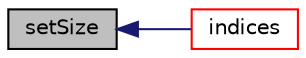 digraph "setSize"
{
  bgcolor="transparent";
  edge [fontname="Helvetica",fontsize="10",labelfontname="Helvetica",labelfontsize="10"];
  node [fontname="Helvetica",fontsize="10",shape=record];
  rankdir="LR";
  Node58 [label="setSize",height=0.2,width=0.4,color="black", fillcolor="grey75", style="filled", fontcolor="black"];
  Node58 -> Node59 [dir="back",color="midnightblue",fontsize="10",style="solid",fontname="Helvetica"];
  Node59 [label="indices",height=0.2,width=0.4,color="red",URL="$a31085.html#a28bce53bb8731da2b5f7a7cfb9ae2167",tooltip="Return the list of sorted indices. Updated every sort. "];
}

